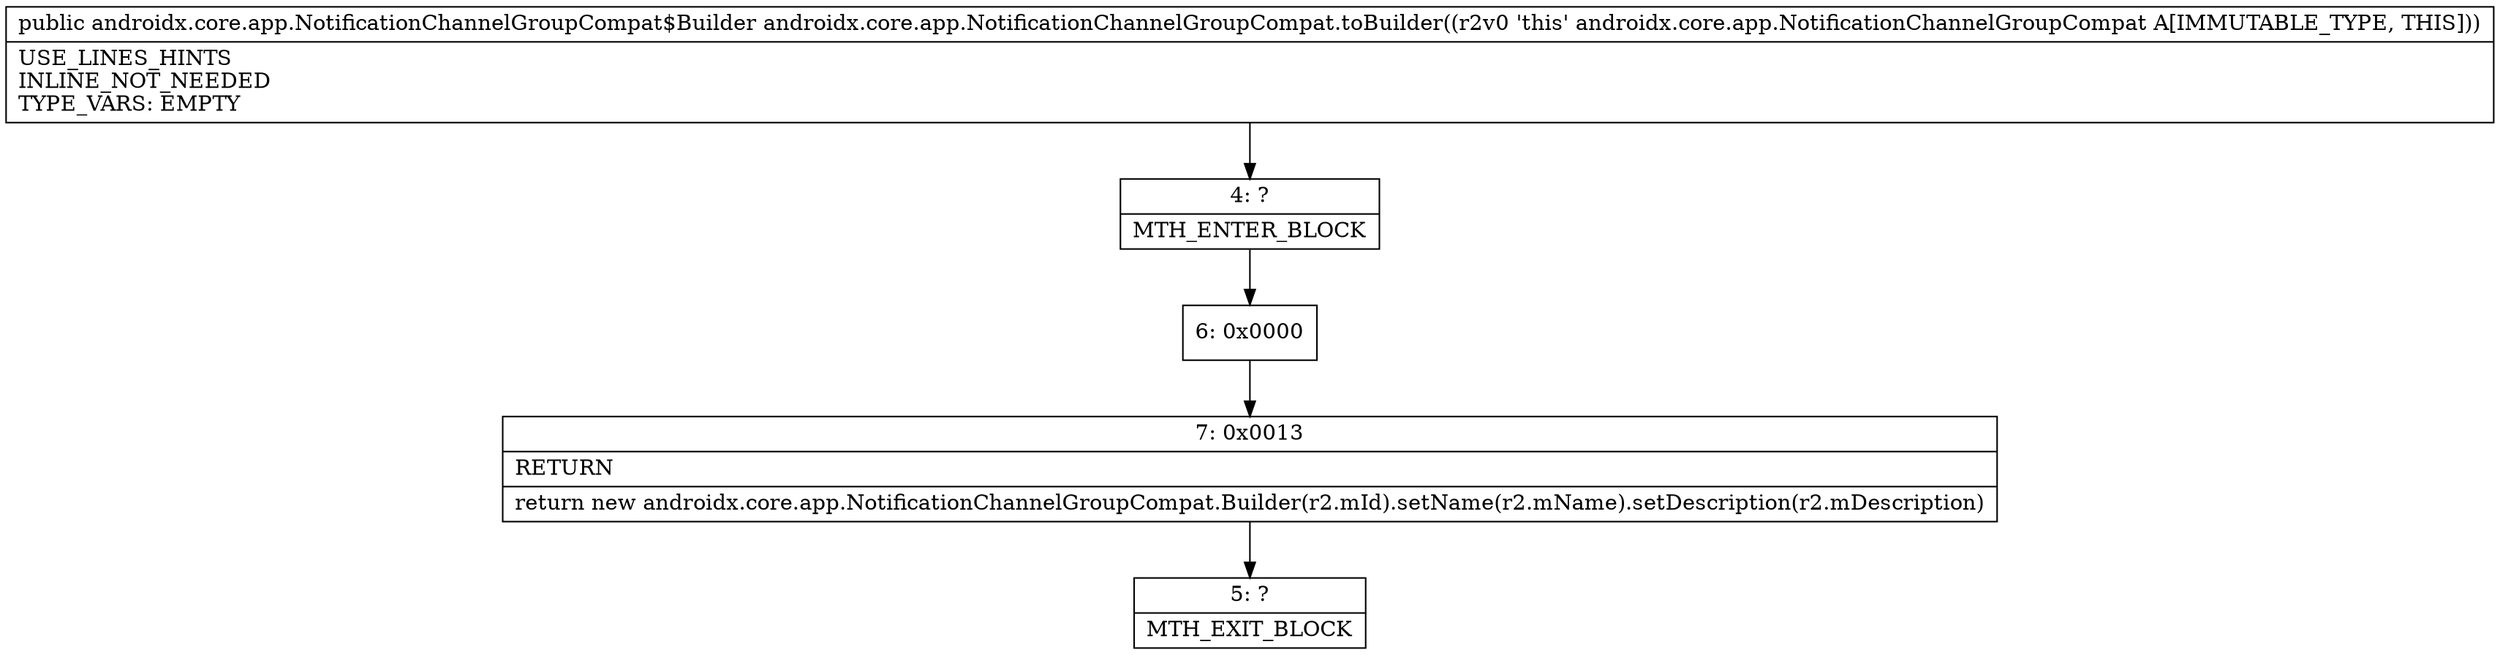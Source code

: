 digraph "CFG forandroidx.core.app.NotificationChannelGroupCompat.toBuilder()Landroidx\/core\/app\/NotificationChannelGroupCompat$Builder;" {
Node_4 [shape=record,label="{4\:\ ?|MTH_ENTER_BLOCK\l}"];
Node_6 [shape=record,label="{6\:\ 0x0000}"];
Node_7 [shape=record,label="{7\:\ 0x0013|RETURN\l|return new androidx.core.app.NotificationChannelGroupCompat.Builder(r2.mId).setName(r2.mName).setDescription(r2.mDescription)\l}"];
Node_5 [shape=record,label="{5\:\ ?|MTH_EXIT_BLOCK\l}"];
MethodNode[shape=record,label="{public androidx.core.app.NotificationChannelGroupCompat$Builder androidx.core.app.NotificationChannelGroupCompat.toBuilder((r2v0 'this' androidx.core.app.NotificationChannelGroupCompat A[IMMUTABLE_TYPE, THIS]))  | USE_LINES_HINTS\lINLINE_NOT_NEEDED\lTYPE_VARS: EMPTY\l}"];
MethodNode -> Node_4;Node_4 -> Node_6;
Node_6 -> Node_7;
Node_7 -> Node_5;
}

